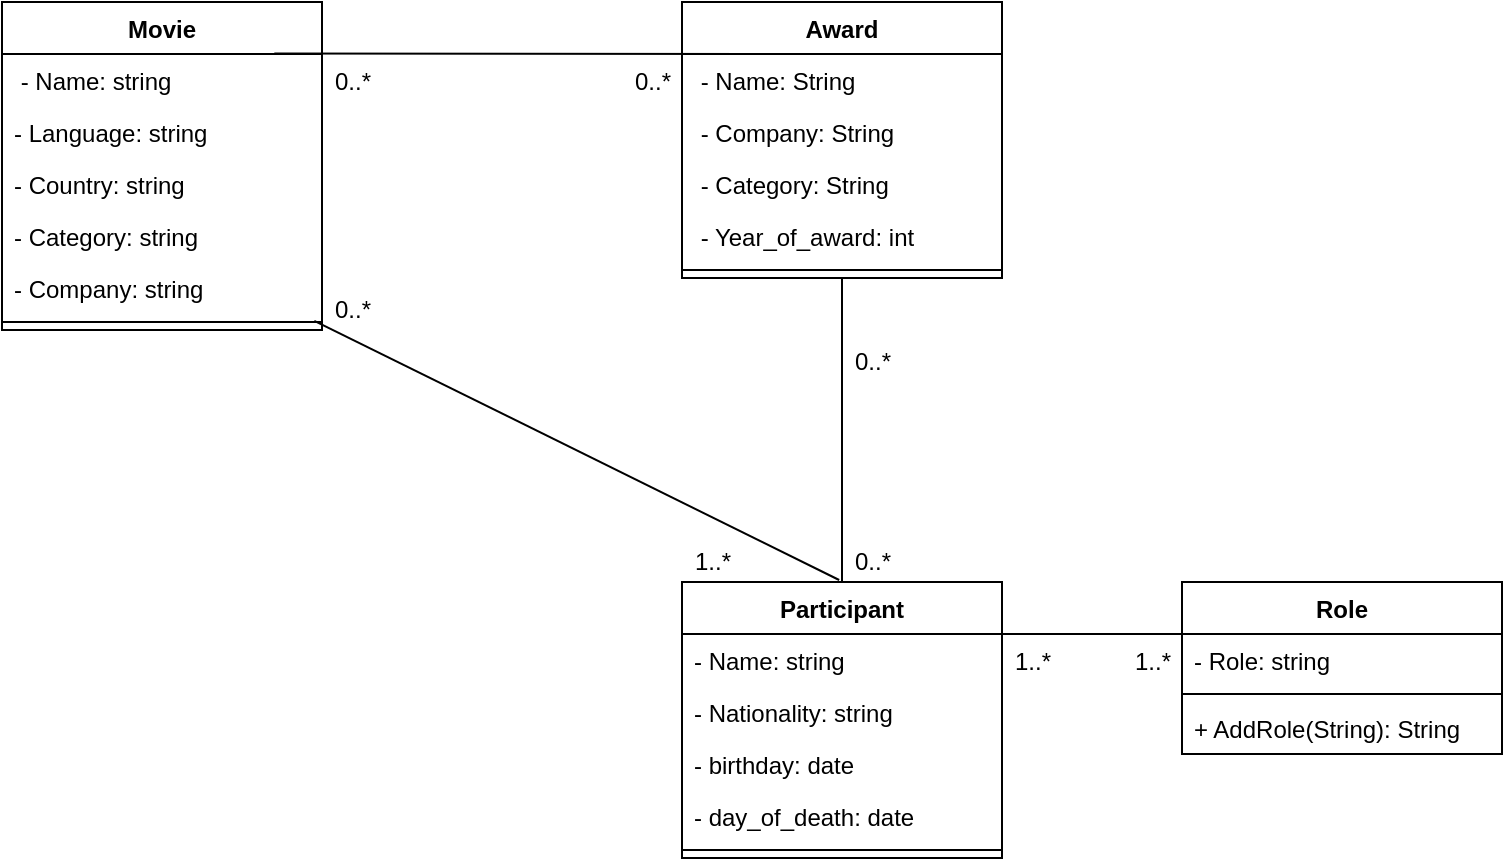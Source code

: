 <mxfile type="device" version="12.8.4"><diagram id="C5RBs43oDa-KdzZeNtuy" name="Page-1"><mxGraphModel grid="1" shadow="0" math="0" pageHeight="1169" pageWidth="827" pageScale="1" page="1" fold="1" arrows="1" connect="1" tooltips="1" guides="1" gridSize="10" dy="576" dx="1038"><root><mxCell id="WIyWlLk6GJQsqaUBKTNV-0"/><mxCell id="WIyWlLk6GJQsqaUBKTNV-1" parent="WIyWlLk6GJQsqaUBKTNV-0"/><mxCell id="m8oDM5_iZgLbda0A_wYJ-7" style="swimlane;fontStyle=1;align=center;verticalAlign=top;childLayout=stackLayout;horizontal=1;startSize=26;horizontalStack=0;resizeParent=1;resizeParentMax=0;resizeLast=0;collapsible=1;marginBottom=0;" value="Movie" parent="WIyWlLk6GJQsqaUBKTNV-1" vertex="1"><mxGeometry width="160" as="geometry" height="164" y="110" x="20"/></mxCell><mxCell id="m8oDM5_iZgLbda0A_wYJ-8" style="text;strokeColor=none;fillColor=none;align=left;verticalAlign=top;spacingLeft=4;spacingRight=4;overflow=hidden;rotatable=0;points=[[0,0.5],[1,0.5]];portConstraint=eastwest;" value=" - Name: string&#10;" parent="m8oDM5_iZgLbda0A_wYJ-7" vertex="1"><mxGeometry width="160" as="geometry" height="26" y="26"/></mxCell><mxCell id="m8oDM5_iZgLbda0A_wYJ-11" style="text;strokeColor=none;fillColor=none;align=left;verticalAlign=top;spacingLeft=4;spacingRight=4;overflow=hidden;rotatable=0;points=[[0,0.5],[1,0.5]];portConstraint=eastwest;" value="- Language: string&#10;" parent="m8oDM5_iZgLbda0A_wYJ-7" vertex="1"><mxGeometry width="160" as="geometry" height="26" y="52"/></mxCell><mxCell id="m8oDM5_iZgLbda0A_wYJ-15" style="text;strokeColor=none;fillColor=none;align=left;verticalAlign=top;spacingLeft=4;spacingRight=4;overflow=hidden;rotatable=0;points=[[0,0.5],[1,0.5]];portConstraint=eastwest;" value="- Country: string&#10;" parent="m8oDM5_iZgLbda0A_wYJ-7" vertex="1"><mxGeometry width="160" as="geometry" height="26" y="78"/></mxCell><mxCell id="m8oDM5_iZgLbda0A_wYJ-21" style="text;strokeColor=none;fillColor=none;align=left;verticalAlign=top;spacingLeft=4;spacingRight=4;overflow=hidden;rotatable=0;points=[[0,0.5],[1,0.5]];portConstraint=eastwest;" value="- Category: string&#10;" parent="m8oDM5_iZgLbda0A_wYJ-7" vertex="1"><mxGeometry width="160" as="geometry" height="26" y="104"/></mxCell><mxCell id="m8oDM5_iZgLbda0A_wYJ-16" style="text;strokeColor=none;fillColor=none;align=left;verticalAlign=top;spacingLeft=4;spacingRight=4;overflow=hidden;rotatable=0;points=[[0,0.5],[1,0.5]];portConstraint=eastwest;" value="- Company: string&#10;" parent="m8oDM5_iZgLbda0A_wYJ-7" vertex="1"><mxGeometry width="160" as="geometry" height="26" y="130"/></mxCell><mxCell id="m8oDM5_iZgLbda0A_wYJ-9" style="line;strokeWidth=1;fillColor=none;align=left;verticalAlign=middle;spacingTop=-1;spacingLeft=3;spacingRight=3;rotatable=0;labelPosition=right;points=[];portConstraint=eastwest;" value="" parent="m8oDM5_iZgLbda0A_wYJ-7" vertex="1"><mxGeometry width="160" as="geometry" height="8" y="156"/></mxCell><mxCell id="m8oDM5_iZgLbda0A_wYJ-17" style="swimlane;fontStyle=1;align=center;verticalAlign=top;childLayout=stackLayout;horizontal=1;startSize=26;horizontalStack=0;resizeParent=1;resizeParentMax=0;resizeLast=0;collapsible=1;marginBottom=0;" value="Award" parent="WIyWlLk6GJQsqaUBKTNV-1" vertex="1"><mxGeometry width="160" as="geometry" height="138" y="110" x="360"/></mxCell><mxCell id="m8oDM5_iZgLbda0A_wYJ-18" style="text;strokeColor=none;fillColor=none;align=left;verticalAlign=top;spacingLeft=4;spacingRight=4;overflow=hidden;rotatable=0;points=[[0,0.5],[1,0.5]];portConstraint=eastwest;" value=" - Name: String" parent="m8oDM5_iZgLbda0A_wYJ-17" vertex="1"><mxGeometry width="160" as="geometry" height="26" y="26"/></mxCell><mxCell id="m8oDM5_iZgLbda0A_wYJ-49" style="text;strokeColor=none;fillColor=none;align=left;verticalAlign=top;spacingLeft=4;spacingRight=4;overflow=hidden;rotatable=0;points=[[0,0.5],[1,0.5]];portConstraint=eastwest;" value=" - Company: String" parent="m8oDM5_iZgLbda0A_wYJ-17" vertex="1"><mxGeometry width="160" as="geometry" height="26" y="52"/></mxCell><mxCell id="m8oDM5_iZgLbda0A_wYJ-50" style="text;strokeColor=none;fillColor=none;align=left;verticalAlign=top;spacingLeft=4;spacingRight=4;overflow=hidden;rotatable=0;points=[[0,0.5],[1,0.5]];portConstraint=eastwest;" value=" - Category: String" parent="m8oDM5_iZgLbda0A_wYJ-17" vertex="1"><mxGeometry width="160" as="geometry" height="26" y="78"/></mxCell><mxCell id="m8oDM5_iZgLbda0A_wYJ-51" style="text;strokeColor=none;fillColor=none;align=left;verticalAlign=top;spacingLeft=4;spacingRight=4;overflow=hidden;rotatable=0;points=[[0,0.5],[1,0.5]];portConstraint=eastwest;" value=" - Year_of_award: int" parent="m8oDM5_iZgLbda0A_wYJ-17" vertex="1"><mxGeometry width="160" as="geometry" height="26" y="104"/></mxCell><mxCell id="m8oDM5_iZgLbda0A_wYJ-19" style="line;strokeWidth=1;fillColor=none;align=left;verticalAlign=middle;spacingTop=-1;spacingLeft=3;spacingRight=3;rotatable=0;labelPosition=right;points=[];portConstraint=eastwest;" value="" parent="m8oDM5_iZgLbda0A_wYJ-17" vertex="1"><mxGeometry width="160" as="geometry" height="8" y="130"/></mxCell><mxCell id="m8oDM5_iZgLbda0A_wYJ-22" style="endArrow=none;html=1;exitX=0.851;exitY=-0.008;exitDx=0;exitDy=0;exitPerimeter=0;entryX=0.225;entryY=0;entryDx=0;entryDy=0;entryPerimeter=0;" target="m8oDM5_iZgLbda0A_wYJ-18" value="" parent="WIyWlLk6GJQsqaUBKTNV-1" edge="1" source="m8oDM5_iZgLbda0A_wYJ-8"><mxGeometry width="50" as="geometry" height="50" relative="1"><mxPoint as="sourcePoint" y="320" x="390"/><mxPoint as="targetPoint" y="135" x="360"/></mxGeometry></mxCell><mxCell id="m8oDM5_iZgLbda0A_wYJ-23" style="text;html=1;align=center;verticalAlign=middle;resizable=0;points=[];autosize=1;" value="0..*" parent="WIyWlLk6GJQsqaUBKTNV-1" vertex="1"><mxGeometry width="30" as="geometry" height="20" y="140" x="180"/></mxCell><mxCell id="m8oDM5_iZgLbda0A_wYJ-26" style="text;html=1;align=center;verticalAlign=middle;resizable=0;points=[];autosize=1;" value="0..*" parent="WIyWlLk6GJQsqaUBKTNV-1" vertex="1"><mxGeometry width="30" as="geometry" height="20" y="140" x="330"/></mxCell><mxCell id="m8oDM5_iZgLbda0A_wYJ-27" style="swimlane;fontStyle=1;align=center;verticalAlign=top;childLayout=stackLayout;horizontal=1;startSize=26;horizontalStack=0;resizeParent=1;resizeParentMax=0;resizeLast=0;collapsible=1;marginBottom=0;" value="Participant" parent="WIyWlLk6GJQsqaUBKTNV-1" vertex="1"><mxGeometry width="160" as="geometry" height="138" y="400" x="360"/></mxCell><mxCell id="m8oDM5_iZgLbda0A_wYJ-34" style="text;strokeColor=none;fillColor=none;align=left;verticalAlign=top;spacingLeft=4;spacingRight=4;overflow=hidden;rotatable=0;points=[[0,0.5],[1,0.5]];portConstraint=eastwest;" value="- Name: string" parent="m8oDM5_iZgLbda0A_wYJ-27" vertex="1"><mxGeometry width="160" as="geometry" height="26" y="26"/></mxCell><mxCell id="m8oDM5_iZgLbda0A_wYJ-33" style="text;strokeColor=none;fillColor=none;align=left;verticalAlign=top;spacingLeft=4;spacingRight=4;overflow=hidden;rotatable=0;points=[[0,0.5],[1,0.5]];portConstraint=eastwest;" value="- Nationality: string" parent="m8oDM5_iZgLbda0A_wYJ-27" vertex="1"><mxGeometry width="160" as="geometry" height="26" y="52"/></mxCell><mxCell id="m8oDM5_iZgLbda0A_wYJ-32" style="text;strokeColor=none;fillColor=none;align=left;verticalAlign=top;spacingLeft=4;spacingRight=4;overflow=hidden;rotatable=0;points=[[0,0.5],[1,0.5]];portConstraint=eastwest;" value="- birthday: date" parent="m8oDM5_iZgLbda0A_wYJ-27" vertex="1"><mxGeometry width="160" as="geometry" height="26" y="78"/></mxCell><mxCell id="m8oDM5_iZgLbda0A_wYJ-28" style="text;strokeColor=none;fillColor=none;align=left;verticalAlign=top;spacingLeft=4;spacingRight=4;overflow=hidden;rotatable=0;points=[[0,0.5],[1,0.5]];portConstraint=eastwest;" value="- day_of_death: date" parent="m8oDM5_iZgLbda0A_wYJ-27" vertex="1"><mxGeometry width="160" as="geometry" height="26" y="104"/></mxCell><mxCell id="m8oDM5_iZgLbda0A_wYJ-29" style="line;strokeWidth=1;fillColor=none;align=left;verticalAlign=middle;spacingTop=-1;spacingLeft=3;spacingRight=3;rotatable=0;labelPosition=right;points=[];portConstraint=eastwest;" value="" parent="m8oDM5_iZgLbda0A_wYJ-27" vertex="1"><mxGeometry width="160" as="geometry" height="8" y="130"/></mxCell><mxCell id="m8oDM5_iZgLbda0A_wYJ-35" style="endArrow=none;html=1;entryX=0.5;entryY=0;entryDx=0;entryDy=0;exitX=0.5;exitY=1;exitDx=0;exitDy=0;" target="m8oDM5_iZgLbda0A_wYJ-27" value="" parent="WIyWlLk6GJQsqaUBKTNV-1" edge="1" source="m8oDM5_iZgLbda0A_wYJ-17"><mxGeometry width="50" as="geometry" height="50" relative="1"><mxPoint as="sourcePoint" y="273.194" x="438.4"/><mxPoint as="targetPoint" y="270" x="440"/></mxGeometry></mxCell><mxCell id="m8oDM5_iZgLbda0A_wYJ-39" style="text;html=1;align=center;verticalAlign=middle;resizable=0;points=[];autosize=1;" value="0..*" parent="WIyWlLk6GJQsqaUBKTNV-1" vertex="1"><mxGeometry width="30" as="geometry" height="20" y="280" x="440"/></mxCell><mxCell id="m8oDM5_iZgLbda0A_wYJ-41" style="swimlane;fontStyle=1;align=center;verticalAlign=top;childLayout=stackLayout;horizontal=1;startSize=26;horizontalStack=0;resizeParent=1;resizeParentMax=0;resizeLast=0;collapsible=1;marginBottom=0;" value="Role" parent="WIyWlLk6GJQsqaUBKTNV-1" vertex="1"><mxGeometry width="160" as="geometry" height="86" y="400" x="610"/></mxCell><mxCell id="m8oDM5_iZgLbda0A_wYJ-42" style="text;strokeColor=none;fillColor=none;align=left;verticalAlign=top;spacingLeft=4;spacingRight=4;overflow=hidden;rotatable=0;points=[[0,0.5],[1,0.5]];portConstraint=eastwest;" value="- Role: string" parent="m8oDM5_iZgLbda0A_wYJ-41" vertex="1"><mxGeometry width="160" as="geometry" height="26" y="26"/></mxCell><mxCell id="m8oDM5_iZgLbda0A_wYJ-43" style="line;strokeWidth=1;fillColor=none;align=left;verticalAlign=middle;spacingTop=-1;spacingLeft=3;spacingRight=3;rotatable=0;labelPosition=right;points=[];portConstraint=eastwest;" value="" parent="m8oDM5_iZgLbda0A_wYJ-41" vertex="1"><mxGeometry width="160" as="geometry" height="8" y="52"/></mxCell><mxCell id="m8oDM5_iZgLbda0A_wYJ-44" style="text;strokeColor=none;fillColor=none;align=left;verticalAlign=top;spacingLeft=4;spacingRight=4;overflow=hidden;rotatable=0;points=[[0,0.5],[1,0.5]];portConstraint=eastwest;" value="+ AddRole(String): String" parent="m8oDM5_iZgLbda0A_wYJ-41" vertex="1"><mxGeometry width="160" as="geometry" height="26" y="60"/></mxCell><mxCell id="m8oDM5_iZgLbda0A_wYJ-45" style="endArrow=none;html=1;exitX=0.592;exitY=0;exitDx=0;exitDy=0;exitPerimeter=0;entryX=0.247;entryY=0;entryDx=0;entryDy=0;entryPerimeter=0;" target="m8oDM5_iZgLbda0A_wYJ-42" value="" parent="WIyWlLk6GJQsqaUBKTNV-1" edge="1" source="m8oDM5_iZgLbda0A_wYJ-34"><mxGeometry width="50" as="geometry" height="50" relative="1"><mxPoint as="sourcePoint" y="312" x="521"/><mxPoint as="targetPoint" y="427" x="660"/></mxGeometry></mxCell><mxCell id="m8oDM5_iZgLbda0A_wYJ-46" style="text;html=1;align=center;verticalAlign=middle;resizable=0;points=[];autosize=1;" value="1..*" parent="WIyWlLk6GJQsqaUBKTNV-1" vertex="1"><mxGeometry width="30" as="geometry" height="20" y="430" x="580"/></mxCell><mxCell id="m8oDM5_iZgLbda0A_wYJ-47" style="text;html=1;align=center;verticalAlign=middle;resizable=0;points=[];autosize=1;" value="1..*" parent="WIyWlLk6GJQsqaUBKTNV-1" vertex="1"><mxGeometry width="30" as="geometry" height="20" y="430" x="520"/></mxCell><mxCell id="m8oDM5_iZgLbda0A_wYJ-52" style="text;html=1;align=center;verticalAlign=middle;resizable=0;points=[];autosize=1;" value="0..*" parent="WIyWlLk6GJQsqaUBKTNV-1" vertex="1"><mxGeometry width="30" as="geometry" height="20" y="380" x="440"/></mxCell><mxCell id="m8oDM5_iZgLbda0A_wYJ-54" style="endArrow=none;html=1;exitX=0.976;exitY=-0.177;exitDx=0;exitDy=0;exitPerimeter=0;entryX=-0.047;entryY=0.95;entryDx=0;entryDy=0;entryPerimeter=0;" target="m8oDM5_iZgLbda0A_wYJ-52" value="" parent="WIyWlLk6GJQsqaUBKTNV-1" edge="1"><mxGeometry width="50" as="geometry" height="50" relative="1"><mxPoint as="sourcePoint" y="269.398" x="176.16"/><mxPoint as="targetPoint" y="260" x="430"/></mxGeometry></mxCell><mxCell id="m8oDM5_iZgLbda0A_wYJ-55" style="text;html=1;align=center;verticalAlign=middle;resizable=0;points=[];autosize=1;" value="1..*" parent="WIyWlLk6GJQsqaUBKTNV-1" vertex="1"><mxGeometry width="30" as="geometry" height="20" y="380" x="360"/></mxCell><mxCell id="m8oDM5_iZgLbda0A_wYJ-57" style="text;html=1;align=center;verticalAlign=middle;resizable=0;points=[];autosize=1;" value="0..*" parent="WIyWlLk6GJQsqaUBKTNV-1" vertex="1"><mxGeometry width="30" as="geometry" height="20" y="254" x="180"/></mxCell></root></mxGraphModel></diagram></mxfile>